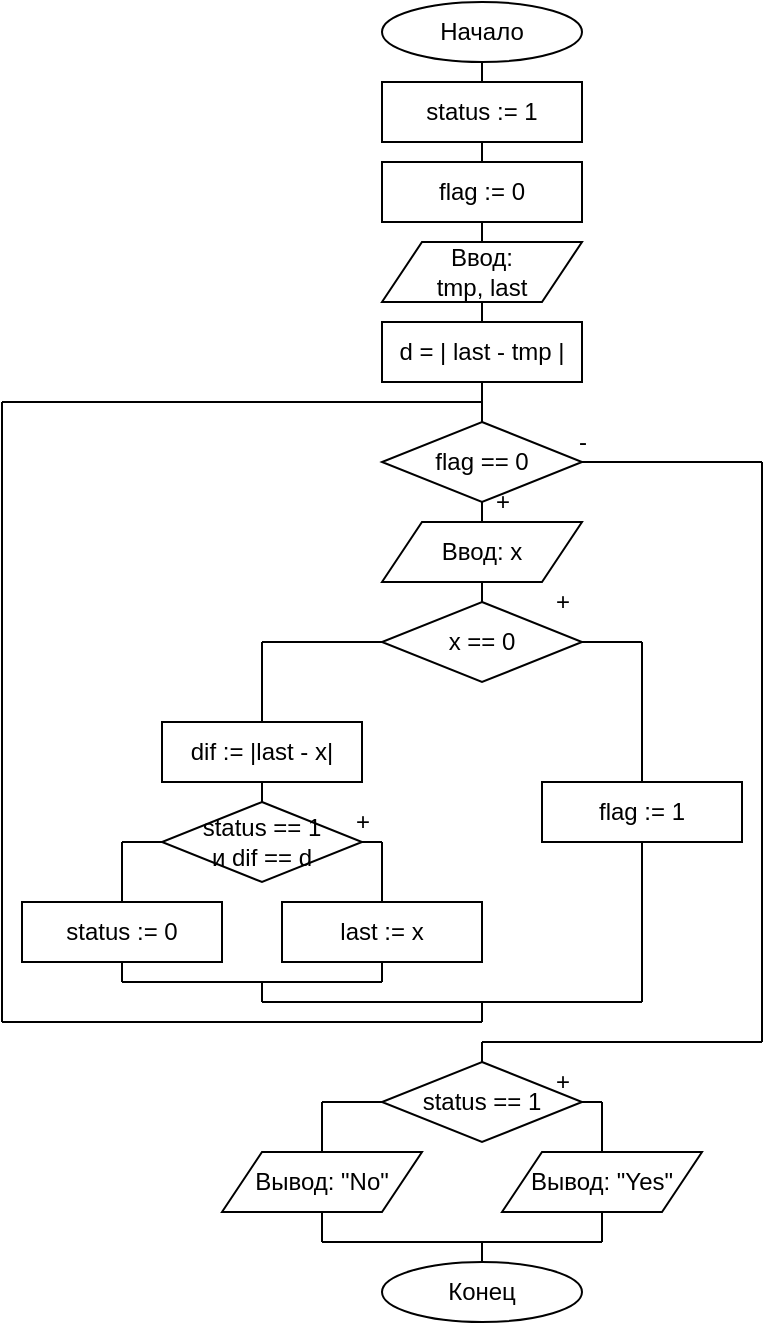 <mxfile version="15.2.9" type="google"><diagram id="WMAAg1juAasqmX3lWnBQ" name="Page-1"><mxGraphModel dx="865" dy="479" grid="1" gridSize="10" guides="1" tooltips="1" connect="1" arrows="1" fold="1" page="1" pageScale="1" pageWidth="827" pageHeight="1169" math="0" shadow="0"><root><mxCell id="0"/><mxCell id="1" parent="0"/><mxCell id="RV7uZxnrQD0wYZcoA5XC-1" value="Начало" style="ellipse;whiteSpace=wrap;html=1;" vertex="1" parent="1"><mxGeometry x="340" y="10" width="100" height="30" as="geometry"/></mxCell><mxCell id="RV7uZxnrQD0wYZcoA5XC-73" value="Конец" style="ellipse;whiteSpace=wrap;html=1;" vertex="1" parent="1"><mxGeometry x="340" y="640" width="100" height="30" as="geometry"/></mxCell><mxCell id="RV7uZxnrQD0wYZcoA5XC-163" value="status := 1" style="rounded=0;whiteSpace=wrap;html=1;" vertex="1" parent="1"><mxGeometry x="340" y="50" width="100" height="30" as="geometry"/></mxCell><mxCell id="RV7uZxnrQD0wYZcoA5XC-164" value="flag := 0" style="rounded=0;whiteSpace=wrap;html=1;" vertex="1" parent="1"><mxGeometry x="340" y="90" width="100" height="30" as="geometry"/></mxCell><mxCell id="RV7uZxnrQD0wYZcoA5XC-165" value="Ввод:&lt;br&gt;tmp, last" style="shape=parallelogram;perimeter=parallelogramPerimeter;whiteSpace=wrap;html=1;fixedSize=1;" vertex="1" parent="1"><mxGeometry x="340" y="130" width="100" height="30" as="geometry"/></mxCell><mxCell id="RV7uZxnrQD0wYZcoA5XC-166" value="d = | last - tmp |" style="rounded=0;whiteSpace=wrap;html=1;" vertex="1" parent="1"><mxGeometry x="340" y="170" width="100" height="30" as="geometry"/></mxCell><mxCell id="RV7uZxnrQD0wYZcoA5XC-167" value="flag == 0" style="rhombus;whiteSpace=wrap;html=1;" vertex="1" parent="1"><mxGeometry x="340" y="220" width="100" height="40" as="geometry"/></mxCell><mxCell id="RV7uZxnrQD0wYZcoA5XC-168" value="Ввод: x" style="shape=parallelogram;perimeter=parallelogramPerimeter;whiteSpace=wrap;html=1;fixedSize=1;" vertex="1" parent="1"><mxGeometry x="340" y="270" width="100" height="30" as="geometry"/></mxCell><mxCell id="RV7uZxnrQD0wYZcoA5XC-169" value="x == 0" style="rhombus;whiteSpace=wrap;html=1;" vertex="1" parent="1"><mxGeometry x="340" y="310" width="100" height="40" as="geometry"/></mxCell><mxCell id="RV7uZxnrQD0wYZcoA5XC-170" value="flag := 1" style="rounded=0;whiteSpace=wrap;html=1;" vertex="1" parent="1"><mxGeometry x="420" y="400" width="100" height="30" as="geometry"/></mxCell><mxCell id="RV7uZxnrQD0wYZcoA5XC-171" value="dif := |last - x|" style="rounded=0;whiteSpace=wrap;html=1;" vertex="1" parent="1"><mxGeometry x="230" y="370" width="100" height="30" as="geometry"/></mxCell><mxCell id="RV7uZxnrQD0wYZcoA5XC-172" value="status == 1&lt;br&gt;и dif == d" style="rhombus;whiteSpace=wrap;html=1;" vertex="1" parent="1"><mxGeometry x="230" y="410" width="100" height="40" as="geometry"/></mxCell><mxCell id="RV7uZxnrQD0wYZcoA5XC-173" value="last := x" style="rounded=0;whiteSpace=wrap;html=1;" vertex="1" parent="1"><mxGeometry x="290" y="460" width="100" height="30" as="geometry"/></mxCell><mxCell id="RV7uZxnrQD0wYZcoA5XC-174" value="status := 0" style="rounded=0;whiteSpace=wrap;html=1;" vertex="1" parent="1"><mxGeometry x="160" y="460" width="100" height="30" as="geometry"/></mxCell><mxCell id="RV7uZxnrQD0wYZcoA5XC-175" value="" style="endArrow=none;html=1;entryX=0.5;entryY=1;entryDx=0;entryDy=0;" edge="1" parent="1" target="RV7uZxnrQD0wYZcoA5XC-1"><mxGeometry width="50" height="50" relative="1" as="geometry"><mxPoint x="390" y="50" as="sourcePoint"/><mxPoint x="410" y="140" as="targetPoint"/></mxGeometry></mxCell><mxCell id="RV7uZxnrQD0wYZcoA5XC-176" value="" style="endArrow=none;html=1;exitX=0.5;exitY=1;exitDx=0;exitDy=0;" edge="1" parent="1" source="RV7uZxnrQD0wYZcoA5XC-163"><mxGeometry width="50" height="50" relative="1" as="geometry"><mxPoint x="360" y="190" as="sourcePoint"/><mxPoint x="390" y="90" as="targetPoint"/></mxGeometry></mxCell><mxCell id="RV7uZxnrQD0wYZcoA5XC-177" value="" style="endArrow=none;html=1;exitX=0.5;exitY=1;exitDx=0;exitDy=0;entryX=0.5;entryY=0;entryDx=0;entryDy=0;" edge="1" parent="1" source="RV7uZxnrQD0wYZcoA5XC-164" target="RV7uZxnrQD0wYZcoA5XC-165"><mxGeometry width="50" height="50" relative="1" as="geometry"><mxPoint x="360" y="190" as="sourcePoint"/><mxPoint x="410" y="140" as="targetPoint"/></mxGeometry></mxCell><mxCell id="RV7uZxnrQD0wYZcoA5XC-178" value="" style="endArrow=none;html=1;exitX=0.5;exitY=1;exitDx=0;exitDy=0;entryX=0.5;entryY=0;entryDx=0;entryDy=0;" edge="1" parent="1" source="RV7uZxnrQD0wYZcoA5XC-165" target="RV7uZxnrQD0wYZcoA5XC-166"><mxGeometry width="50" height="50" relative="1" as="geometry"><mxPoint x="360" y="230" as="sourcePoint"/><mxPoint x="410" y="180" as="targetPoint"/></mxGeometry></mxCell><mxCell id="RV7uZxnrQD0wYZcoA5XC-179" value="" style="endArrow=none;html=1;entryX=0.5;entryY=1;entryDx=0;entryDy=0;exitX=0.5;exitY=0;exitDx=0;exitDy=0;" edge="1" parent="1" source="RV7uZxnrQD0wYZcoA5XC-167" target="RV7uZxnrQD0wYZcoA5XC-166"><mxGeometry width="50" height="50" relative="1" as="geometry"><mxPoint x="360" y="270" as="sourcePoint"/><mxPoint x="410" y="220" as="targetPoint"/></mxGeometry></mxCell><mxCell id="RV7uZxnrQD0wYZcoA5XC-180" value="" style="endArrow=none;html=1;exitX=0.5;exitY=1;exitDx=0;exitDy=0;entryX=0.5;entryY=0;entryDx=0;entryDy=0;" edge="1" parent="1" source="RV7uZxnrQD0wYZcoA5XC-167" target="RV7uZxnrQD0wYZcoA5XC-168"><mxGeometry width="50" height="50" relative="1" as="geometry"><mxPoint x="360" y="270" as="sourcePoint"/><mxPoint x="410" y="220" as="targetPoint"/></mxGeometry></mxCell><mxCell id="RV7uZxnrQD0wYZcoA5XC-181" value="" style="endArrow=none;html=1;entryX=0.5;entryY=0;entryDx=0;entryDy=0;" edge="1" parent="1" target="RV7uZxnrQD0wYZcoA5XC-169"><mxGeometry width="50" height="50" relative="1" as="geometry"><mxPoint x="390" y="300" as="sourcePoint"/><mxPoint x="410" y="220" as="targetPoint"/></mxGeometry></mxCell><mxCell id="RV7uZxnrQD0wYZcoA5XC-182" value="" style="endArrow=none;html=1;entryX=1;entryY=0.5;entryDx=0;entryDy=0;" edge="1" parent="1" target="RV7uZxnrQD0wYZcoA5XC-169"><mxGeometry width="50" height="50" relative="1" as="geometry"><mxPoint x="470" y="330" as="sourcePoint"/><mxPoint x="410" y="370" as="targetPoint"/></mxGeometry></mxCell><mxCell id="RV7uZxnrQD0wYZcoA5XC-183" value="" style="endArrow=none;html=1;entryX=0.5;entryY=0;entryDx=0;entryDy=0;" edge="1" parent="1" target="RV7uZxnrQD0wYZcoA5XC-170"><mxGeometry width="50" height="50" relative="1" as="geometry"><mxPoint x="470" y="330" as="sourcePoint"/><mxPoint x="410" y="370" as="targetPoint"/></mxGeometry></mxCell><mxCell id="RV7uZxnrQD0wYZcoA5XC-184" value="" style="endArrow=none;html=1;exitX=0.5;exitY=0;exitDx=0;exitDy=0;" edge="1" parent="1" source="RV7uZxnrQD0wYZcoA5XC-171"><mxGeometry width="50" height="50" relative="1" as="geometry"><mxPoint x="360" y="420" as="sourcePoint"/><mxPoint x="280" y="330" as="targetPoint"/></mxGeometry></mxCell><mxCell id="RV7uZxnrQD0wYZcoA5XC-185" value="" style="endArrow=none;html=1;entryX=0;entryY=0.5;entryDx=0;entryDy=0;" edge="1" parent="1" target="RV7uZxnrQD0wYZcoA5XC-169"><mxGeometry width="50" height="50" relative="1" as="geometry"><mxPoint x="280" y="330" as="sourcePoint"/><mxPoint x="470" y="360" as="targetPoint"/></mxGeometry></mxCell><mxCell id="RV7uZxnrQD0wYZcoA5XC-186" value="" style="endArrow=none;html=1;exitX=0.5;exitY=0;exitDx=0;exitDy=0;entryX=0.5;entryY=1;entryDx=0;entryDy=0;" edge="1" parent="1" source="RV7uZxnrQD0wYZcoA5XC-172" target="RV7uZxnrQD0wYZcoA5XC-171"><mxGeometry width="50" height="50" relative="1" as="geometry"><mxPoint x="360" y="420" as="sourcePoint"/><mxPoint x="410" y="370" as="targetPoint"/></mxGeometry></mxCell><mxCell id="RV7uZxnrQD0wYZcoA5XC-187" value="" style="endArrow=none;html=1;exitX=0.5;exitY=0;exitDx=0;exitDy=0;" edge="1" parent="1" source="RV7uZxnrQD0wYZcoA5XC-173"><mxGeometry width="50" height="50" relative="1" as="geometry"><mxPoint x="360" y="420" as="sourcePoint"/><mxPoint x="340" y="430" as="targetPoint"/></mxGeometry></mxCell><mxCell id="RV7uZxnrQD0wYZcoA5XC-188" value="" style="endArrow=none;html=1;entryX=1;entryY=0.5;entryDx=0;entryDy=0;" edge="1" parent="1" target="RV7uZxnrQD0wYZcoA5XC-172"><mxGeometry width="50" height="50" relative="1" as="geometry"><mxPoint x="340" y="430" as="sourcePoint"/><mxPoint x="410" y="370" as="targetPoint"/></mxGeometry></mxCell><mxCell id="RV7uZxnrQD0wYZcoA5XC-189" value="" style="endArrow=none;html=1;exitX=0.5;exitY=0;exitDx=0;exitDy=0;" edge="1" parent="1" source="RV7uZxnrQD0wYZcoA5XC-174"><mxGeometry width="50" height="50" relative="1" as="geometry"><mxPoint x="360" y="420" as="sourcePoint"/><mxPoint x="210" y="430" as="targetPoint"/></mxGeometry></mxCell><mxCell id="RV7uZxnrQD0wYZcoA5XC-190" value="" style="endArrow=none;html=1;entryX=0;entryY=0.5;entryDx=0;entryDy=0;" edge="1" parent="1" target="RV7uZxnrQD0wYZcoA5XC-172"><mxGeometry width="50" height="50" relative="1" as="geometry"><mxPoint x="210" y="430" as="sourcePoint"/><mxPoint x="410" y="370" as="targetPoint"/></mxGeometry></mxCell><mxCell id="RV7uZxnrQD0wYZcoA5XC-191" value="" style="endArrow=none;html=1;exitX=0.5;exitY=1;exitDx=0;exitDy=0;" edge="1" parent="1" source="RV7uZxnrQD0wYZcoA5XC-174"><mxGeometry width="50" height="50" relative="1" as="geometry"><mxPoint x="360" y="510" as="sourcePoint"/><mxPoint x="210" y="500" as="targetPoint"/></mxGeometry></mxCell><mxCell id="RV7uZxnrQD0wYZcoA5XC-192" value="" style="endArrow=none;html=1;exitX=0.5;exitY=1;exitDx=0;exitDy=0;" edge="1" parent="1" source="RV7uZxnrQD0wYZcoA5XC-173"><mxGeometry width="50" height="50" relative="1" as="geometry"><mxPoint x="360" y="510" as="sourcePoint"/><mxPoint x="340" y="500" as="targetPoint"/></mxGeometry></mxCell><mxCell id="RV7uZxnrQD0wYZcoA5XC-193" value="" style="endArrow=none;html=1;" edge="1" parent="1"><mxGeometry width="50" height="50" relative="1" as="geometry"><mxPoint x="340" y="500" as="sourcePoint"/><mxPoint x="210" y="500" as="targetPoint"/></mxGeometry></mxCell><mxCell id="RV7uZxnrQD0wYZcoA5XC-194" value="" style="endArrow=none;html=1;" edge="1" parent="1"><mxGeometry width="50" height="50" relative="1" as="geometry"><mxPoint x="280" y="500" as="sourcePoint"/><mxPoint x="280" y="510" as="targetPoint"/></mxGeometry></mxCell><mxCell id="RV7uZxnrQD0wYZcoA5XC-195" value="" style="endArrow=none;html=1;" edge="1" parent="1"><mxGeometry width="50" height="50" relative="1" as="geometry"><mxPoint x="280" y="510" as="sourcePoint"/><mxPoint x="470" y="510" as="targetPoint"/></mxGeometry></mxCell><mxCell id="RV7uZxnrQD0wYZcoA5XC-196" value="" style="endArrow=none;html=1;entryX=0.5;entryY=1;entryDx=0;entryDy=0;" edge="1" parent="1" target="RV7uZxnrQD0wYZcoA5XC-170"><mxGeometry width="50" height="50" relative="1" as="geometry"><mxPoint x="470" y="510" as="sourcePoint"/><mxPoint x="610" y="480" as="targetPoint"/></mxGeometry></mxCell><mxCell id="RV7uZxnrQD0wYZcoA5XC-197" value="" style="endArrow=none;html=1;" edge="1" parent="1"><mxGeometry width="50" height="50" relative="1" as="geometry"><mxPoint x="390" y="510" as="sourcePoint"/><mxPoint x="390" y="520" as="targetPoint"/></mxGeometry></mxCell><mxCell id="RV7uZxnrQD0wYZcoA5XC-198" value="" style="endArrow=none;html=1;" edge="1" parent="1"><mxGeometry width="50" height="50" relative="1" as="geometry"><mxPoint x="390" y="520" as="sourcePoint"/><mxPoint x="150" y="520" as="targetPoint"/></mxGeometry></mxCell><mxCell id="RV7uZxnrQD0wYZcoA5XC-199" value="" style="endArrow=none;html=1;" edge="1" parent="1"><mxGeometry width="50" height="50" relative="1" as="geometry"><mxPoint x="150" y="520" as="sourcePoint"/><mxPoint x="150" y="210" as="targetPoint"/></mxGeometry></mxCell><mxCell id="RV7uZxnrQD0wYZcoA5XC-200" value="" style="endArrow=none;html=1;" edge="1" parent="1"><mxGeometry width="50" height="50" relative="1" as="geometry"><mxPoint x="390" y="210" as="sourcePoint"/><mxPoint x="150" y="210" as="targetPoint"/></mxGeometry></mxCell><mxCell id="RV7uZxnrQD0wYZcoA5XC-201" value="+" style="text;html=1;align=center;verticalAlign=middle;resizable=0;points=[];autosize=1;strokeColor=none;fillColor=none;" vertex="1" parent="1"><mxGeometry x="320" y="410" width="20" height="20" as="geometry"/></mxCell><mxCell id="RV7uZxnrQD0wYZcoA5XC-202" value="+" style="text;html=1;align=center;verticalAlign=middle;resizable=0;points=[];autosize=1;strokeColor=none;fillColor=none;" vertex="1" parent="1"><mxGeometry x="420" y="300" width="20" height="20" as="geometry"/></mxCell><mxCell id="RV7uZxnrQD0wYZcoA5XC-203" value="+" style="text;html=1;align=center;verticalAlign=middle;resizable=0;points=[];autosize=1;strokeColor=none;fillColor=none;" vertex="1" parent="1"><mxGeometry x="390" y="250" width="20" height="20" as="geometry"/></mxCell><mxCell id="RV7uZxnrQD0wYZcoA5XC-204" value="-" style="text;html=1;align=center;verticalAlign=middle;resizable=0;points=[];autosize=1;strokeColor=none;fillColor=none;" vertex="1" parent="1"><mxGeometry x="430" y="220" width="20" height="20" as="geometry"/></mxCell><mxCell id="RV7uZxnrQD0wYZcoA5XC-205" value="status == 1" style="rhombus;whiteSpace=wrap;html=1;" vertex="1" parent="1"><mxGeometry x="340" y="540" width="100" height="40" as="geometry"/></mxCell><mxCell id="RV7uZxnrQD0wYZcoA5XC-206" value="Вывод: &quot;Yes&quot;" style="shape=parallelogram;perimeter=parallelogramPerimeter;whiteSpace=wrap;html=1;fixedSize=1;" vertex="1" parent="1"><mxGeometry x="400" y="585" width="100" height="30" as="geometry"/></mxCell><mxCell id="RV7uZxnrQD0wYZcoA5XC-207" value="Вывод: &quot;No&quot;" style="shape=parallelogram;perimeter=parallelogramPerimeter;whiteSpace=wrap;html=1;fixedSize=1;" vertex="1" parent="1"><mxGeometry x="260" y="585" width="100" height="30" as="geometry"/></mxCell><mxCell id="RV7uZxnrQD0wYZcoA5XC-208" value="" style="endArrow=none;html=1;exitX=1;exitY=0.5;exitDx=0;exitDy=0;" edge="1" parent="1" source="RV7uZxnrQD0wYZcoA5XC-167"><mxGeometry width="50" height="50" relative="1" as="geometry"><mxPoint x="460" y="290" as="sourcePoint"/><mxPoint x="530" y="240" as="targetPoint"/></mxGeometry></mxCell><mxCell id="RV7uZxnrQD0wYZcoA5XC-209" value="" style="endArrow=none;html=1;" edge="1" parent="1"><mxGeometry width="50" height="50" relative="1" as="geometry"><mxPoint x="530" y="240" as="sourcePoint"/><mxPoint x="530" y="530" as="targetPoint"/></mxGeometry></mxCell><mxCell id="RV7uZxnrQD0wYZcoA5XC-210" value="" style="endArrow=none;html=1;" edge="1" parent="1"><mxGeometry width="50" height="50" relative="1" as="geometry"><mxPoint x="390" y="530" as="sourcePoint"/><mxPoint x="530" y="530" as="targetPoint"/></mxGeometry></mxCell><mxCell id="RV7uZxnrQD0wYZcoA5XC-211" value="" style="endArrow=none;html=1;exitX=0.5;exitY=0;exitDx=0;exitDy=0;" edge="1" parent="1" source="RV7uZxnrQD0wYZcoA5XC-205"><mxGeometry width="50" height="50" relative="1" as="geometry"><mxPoint x="330" y="480" as="sourcePoint"/><mxPoint x="390" y="530" as="targetPoint"/></mxGeometry></mxCell><mxCell id="RV7uZxnrQD0wYZcoA5XC-212" value="" style="endArrow=none;html=1;entryX=0.5;entryY=0;entryDx=0;entryDy=0;" edge="1" parent="1" target="RV7uZxnrQD0wYZcoA5XC-206"><mxGeometry width="50" height="50" relative="1" as="geometry"><mxPoint x="450" y="560" as="sourcePoint"/><mxPoint x="380" y="430" as="targetPoint"/></mxGeometry></mxCell><mxCell id="RV7uZxnrQD0wYZcoA5XC-213" value="" style="endArrow=none;html=1;entryX=1;entryY=0.5;entryDx=0;entryDy=0;" edge="1" parent="1" target="RV7uZxnrQD0wYZcoA5XC-205"><mxGeometry width="50" height="50" relative="1" as="geometry"><mxPoint x="450" y="560" as="sourcePoint"/><mxPoint x="380" y="430" as="targetPoint"/></mxGeometry></mxCell><mxCell id="RV7uZxnrQD0wYZcoA5XC-214" value="" style="endArrow=none;html=1;exitX=0.5;exitY=0;exitDx=0;exitDy=0;" edge="1" parent="1" source="RV7uZxnrQD0wYZcoA5XC-207"><mxGeometry width="50" height="50" relative="1" as="geometry"><mxPoint x="330" y="480" as="sourcePoint"/><mxPoint x="310" y="560" as="targetPoint"/></mxGeometry></mxCell><mxCell id="RV7uZxnrQD0wYZcoA5XC-215" value="" style="endArrow=none;html=1;exitX=0;exitY=0.5;exitDx=0;exitDy=0;" edge="1" parent="1" source="RV7uZxnrQD0wYZcoA5XC-205"><mxGeometry width="50" height="50" relative="1" as="geometry"><mxPoint x="330" y="480" as="sourcePoint"/><mxPoint x="310" y="560" as="targetPoint"/></mxGeometry></mxCell><mxCell id="RV7uZxnrQD0wYZcoA5XC-216" value="" style="endArrow=none;html=1;exitX=0.5;exitY=1;exitDx=0;exitDy=0;" edge="1" parent="1" source="RV7uZxnrQD0wYZcoA5XC-207"><mxGeometry width="50" height="50" relative="1" as="geometry"><mxPoint x="330" y="620" as="sourcePoint"/><mxPoint x="310" y="630" as="targetPoint"/></mxGeometry></mxCell><mxCell id="RV7uZxnrQD0wYZcoA5XC-217" value="" style="endArrow=none;html=1;exitX=0.5;exitY=1;exitDx=0;exitDy=0;" edge="1" parent="1" source="RV7uZxnrQD0wYZcoA5XC-206"><mxGeometry width="50" height="50" relative="1" as="geometry"><mxPoint x="330" y="620" as="sourcePoint"/><mxPoint x="450" y="630" as="targetPoint"/></mxGeometry></mxCell><mxCell id="RV7uZxnrQD0wYZcoA5XC-218" value="" style="endArrow=none;html=1;" edge="1" parent="1"><mxGeometry width="50" height="50" relative="1" as="geometry"><mxPoint x="310" y="630" as="sourcePoint"/><mxPoint x="450" y="630" as="targetPoint"/></mxGeometry></mxCell><mxCell id="RV7uZxnrQD0wYZcoA5XC-219" value="" style="endArrow=none;html=1;exitX=0.5;exitY=0;exitDx=0;exitDy=0;" edge="1" parent="1" source="RV7uZxnrQD0wYZcoA5XC-73"><mxGeometry width="50" height="50" relative="1" as="geometry"><mxPoint x="330" y="620" as="sourcePoint"/><mxPoint x="390" y="630" as="targetPoint"/></mxGeometry></mxCell><mxCell id="RV7uZxnrQD0wYZcoA5XC-220" value="+" style="text;html=1;align=center;verticalAlign=middle;resizable=0;points=[];autosize=1;strokeColor=none;fillColor=none;" vertex="1" parent="1"><mxGeometry x="420" y="540" width="20" height="20" as="geometry"/></mxCell></root></mxGraphModel></diagram></mxfile>
